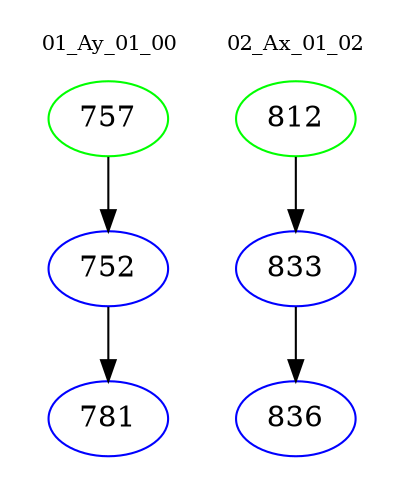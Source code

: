 digraph{
subgraph cluster_0 {
color = white
label = "01_Ay_01_00";
fontsize=10;
T0_757 [label="757", color="green"]
T0_757 -> T0_752 [color="black"]
T0_752 [label="752", color="blue"]
T0_752 -> T0_781 [color="black"]
T0_781 [label="781", color="blue"]
}
subgraph cluster_1 {
color = white
label = "02_Ax_01_02";
fontsize=10;
T1_812 [label="812", color="green"]
T1_812 -> T1_833 [color="black"]
T1_833 [label="833", color="blue"]
T1_833 -> T1_836 [color="black"]
T1_836 [label="836", color="blue"]
}
}
